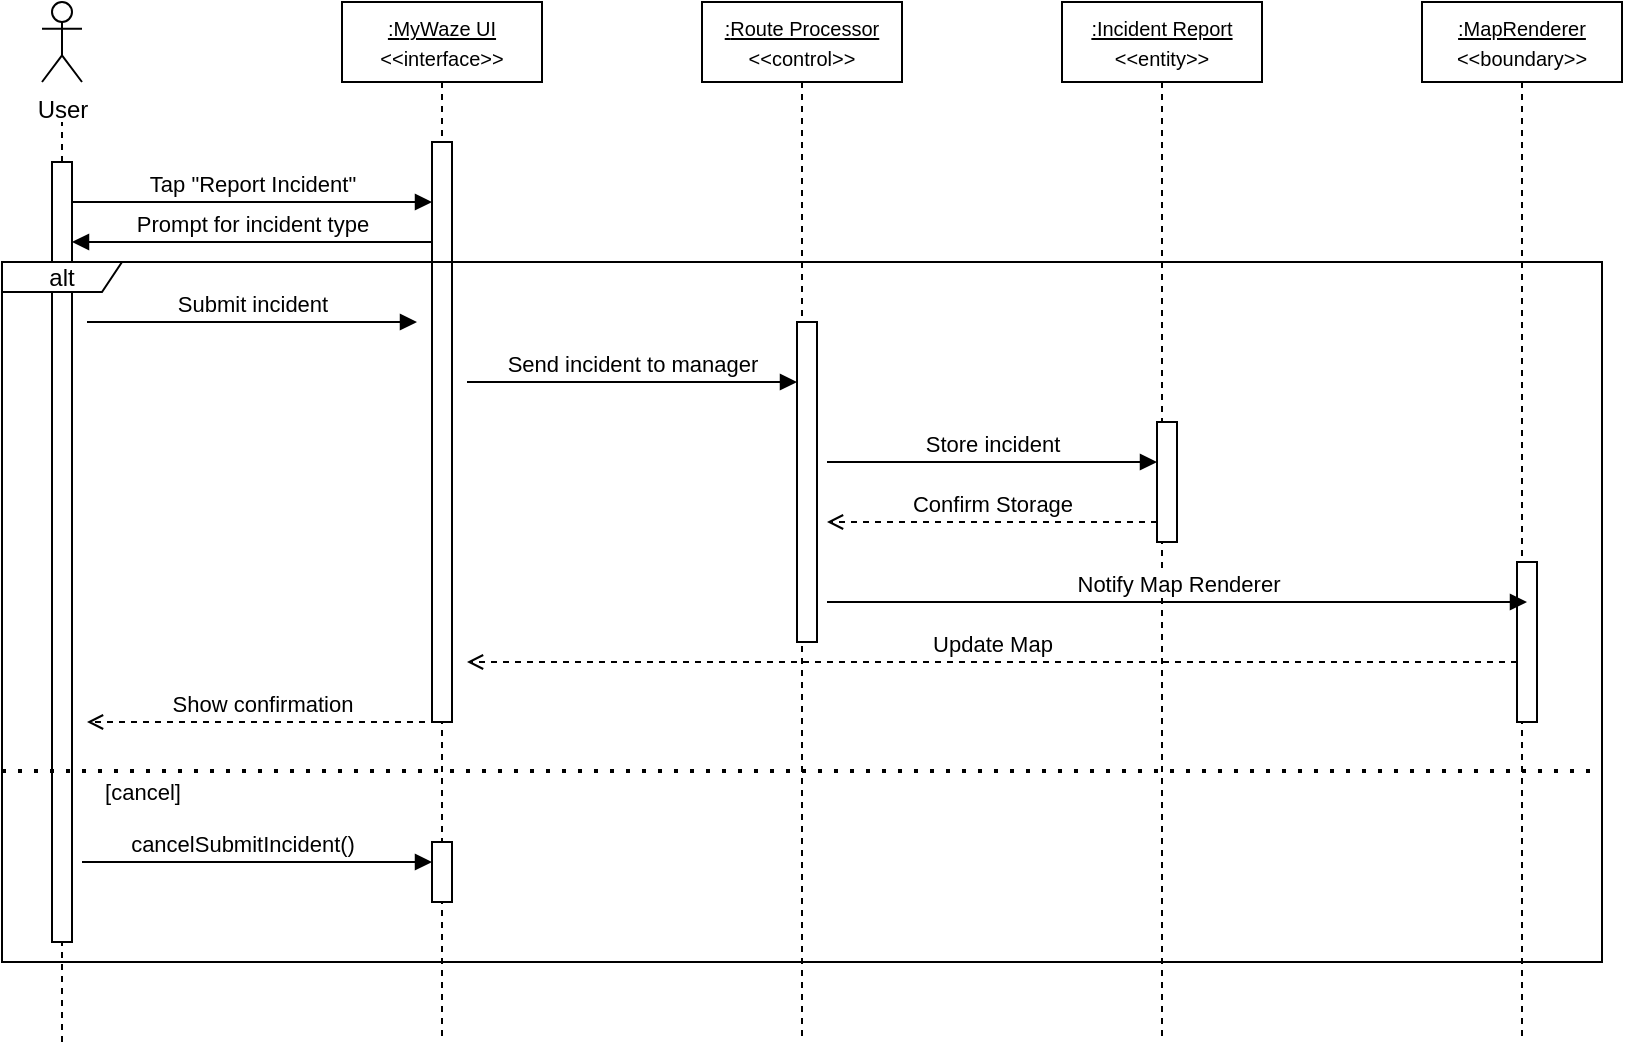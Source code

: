 <mxfile>
    <diagram name="Page-1" id="2YBvvXClWsGukQMizWep">
        <mxGraphModel dx="942" dy="403" grid="1" gridSize="10" guides="1" tooltips="1" connect="1" arrows="1" fold="1" page="1" pageScale="1" pageWidth="850" pageHeight="1100" math="0" shadow="0">
            <root>
                <mxCell id="0"/>
                <mxCell id="1" parent="0"/>
                <mxCell id="aM9ryv3xv72pqoxQDRHE-5" value="&lt;font style=&quot;font-size: 10px;&quot;&gt;&lt;u&gt;:MyWaze UI&lt;/u&gt;&lt;/font&gt;&lt;div&gt;&lt;font style=&quot;font-size: 10px;&quot;&gt;&amp;lt;&amp;lt;interface&amp;gt;&amp;gt;&lt;/font&gt;&lt;/div&gt;" style="shape=umlLifeline;perimeter=lifelinePerimeter;whiteSpace=wrap;html=1;container=0;dropTarget=0;collapsible=0;recursiveResize=0;outlineConnect=0;portConstraint=eastwest;newEdgeStyle={&quot;edgeStyle&quot;:&quot;elbowEdgeStyle&quot;,&quot;elbow&quot;:&quot;vertical&quot;,&quot;curved&quot;:0,&quot;rounded&quot;:0};" parent="1" vertex="1">
                    <mxGeometry x="220" y="40" width="100" height="520" as="geometry"/>
                </mxCell>
                <mxCell id="PAPQqsJMQdGMUSHLwfSt-8" value="" style="html=1;points=[[0,0,0,0,5],[0,1,0,0,-5],[1,0,0,0,5],[1,1,0,0,-5]];perimeter=orthogonalPerimeter;outlineConnect=0;targetShapes=umlLifeline;portConstraint=eastwest;newEdgeStyle={&quot;curved&quot;:0,&quot;rounded&quot;:0};" parent="aM9ryv3xv72pqoxQDRHE-5" vertex="1">
                    <mxGeometry x="45" y="70" width="10" height="290" as="geometry"/>
                </mxCell>
                <mxCell id="aM9ryv3xv72pqoxQDRHE-7" value="Tap &quot;Report Incident&quot;" style="html=1;verticalAlign=bottom;endArrow=block;edgeStyle=elbowEdgeStyle;elbow=vertical;curved=0;rounded=0;" parent="1" edge="1">
                    <mxGeometry relative="1" as="geometry">
                        <mxPoint x="85" y="140" as="sourcePoint"/>
                        <Array as="points">
                            <mxPoint x="180" y="140"/>
                        </Array>
                        <mxPoint x="265" y="140" as="targetPoint"/>
                    </mxGeometry>
                </mxCell>
                <mxCell id="aM9ryv3xv72pqoxQDRHE-9" value="Prompt for incident type" style="html=1;verticalAlign=bottom;endArrow=block;edgeStyle=elbowEdgeStyle;elbow=vertical;curved=0;rounded=0;" parent="1" edge="1">
                    <mxGeometry relative="1" as="geometry">
                        <mxPoint x="265" y="160" as="sourcePoint"/>
                        <Array as="points">
                            <mxPoint x="190" y="160"/>
                        </Array>
                        <mxPoint x="85" y="160" as="targetPoint"/>
                    </mxGeometry>
                </mxCell>
                <mxCell id="KaihL9I_P3rSQ9p7ENMB-1" value="&lt;font style=&quot;font-size: 10px;&quot;&gt;&lt;u&gt;:&lt;/u&gt;&lt;/font&gt;&lt;span style=&quot;font-size: 10px;&quot;&gt;&lt;u&gt;Route Processor&lt;/u&gt;&lt;/span&gt;&lt;div&gt;&lt;span style=&quot;font-size: 10px;&quot;&gt;&amp;lt;&amp;lt;control&amp;gt;&amp;gt;&lt;/span&gt;&lt;/div&gt;" style="shape=umlLifeline;perimeter=lifelinePerimeter;whiteSpace=wrap;html=1;container=0;dropTarget=0;collapsible=0;recursiveResize=0;outlineConnect=0;portConstraint=eastwest;newEdgeStyle={&quot;edgeStyle&quot;:&quot;elbowEdgeStyle&quot;,&quot;elbow&quot;:&quot;vertical&quot;,&quot;curved&quot;:0,&quot;rounded&quot;:0};" parent="1" vertex="1">
                    <mxGeometry x="400" y="40" width="100" height="520" as="geometry"/>
                </mxCell>
                <mxCell id="PAPQqsJMQdGMUSHLwfSt-7" value="" style="html=1;points=[[0,0,0,0,5],[0,1,0,0,-5],[1,0,0,0,5],[1,1,0,0,-5]];perimeter=orthogonalPerimeter;outlineConnect=0;targetShapes=umlLifeline;portConstraint=eastwest;newEdgeStyle={&quot;curved&quot;:0,&quot;rounded&quot;:0};" parent="KaihL9I_P3rSQ9p7ENMB-1" vertex="1">
                    <mxGeometry x="47.5" y="160" width="10" height="160" as="geometry"/>
                </mxCell>
                <mxCell id="KaihL9I_P3rSQ9p7ENMB-3" value="&lt;font style=&quot;font-size: 10px;&quot;&gt;&lt;u&gt;:Incident Report&lt;/u&gt;&lt;/font&gt;&lt;div&gt;&lt;span style=&quot;font-size: 10px;&quot;&gt;&amp;lt;&amp;lt;entity&amp;gt;&amp;gt;&lt;/span&gt;&lt;/div&gt;" style="shape=umlLifeline;perimeter=lifelinePerimeter;whiteSpace=wrap;html=1;container=0;dropTarget=0;collapsible=0;recursiveResize=0;outlineConnect=0;portConstraint=eastwest;newEdgeStyle={&quot;edgeStyle&quot;:&quot;elbowEdgeStyle&quot;,&quot;elbow&quot;:&quot;vertical&quot;,&quot;curved&quot;:0,&quot;rounded&quot;:0};" parent="1" vertex="1">
                    <mxGeometry x="580" y="40" width="100" height="520" as="geometry"/>
                </mxCell>
                <mxCell id="PAPQqsJMQdGMUSHLwfSt-6" value="" style="html=1;points=[[0,0,0,0,5],[0,1,0,0,-5],[1,0,0,0,5],[1,1,0,0,-5]];perimeter=orthogonalPerimeter;outlineConnect=0;targetShapes=umlLifeline;portConstraint=eastwest;newEdgeStyle={&quot;curved&quot;:0,&quot;rounded&quot;:0};" parent="KaihL9I_P3rSQ9p7ENMB-3" vertex="1">
                    <mxGeometry x="47.5" y="210" width="10" height="60" as="geometry"/>
                </mxCell>
                <mxCell id="KaihL9I_P3rSQ9p7ENMB-5" value="&lt;font style=&quot;font-size: 10px;&quot;&gt;&lt;u&gt;:MapRenderer&lt;/u&gt;&lt;/font&gt;&lt;div&gt;&lt;span style=&quot;font-size: 10px;&quot;&gt;&amp;lt;&amp;lt;boundary&amp;gt;&amp;gt;&lt;/span&gt;&lt;/div&gt;" style="shape=umlLifeline;perimeter=lifelinePerimeter;whiteSpace=wrap;html=1;container=0;dropTarget=0;collapsible=0;recursiveResize=0;outlineConnect=0;portConstraint=eastwest;newEdgeStyle={&quot;edgeStyle&quot;:&quot;elbowEdgeStyle&quot;,&quot;elbow&quot;:&quot;vertical&quot;,&quot;curved&quot;:0,&quot;rounded&quot;:0};" parent="1" vertex="1">
                    <mxGeometry x="760" y="40" width="100" height="520" as="geometry"/>
                </mxCell>
                <mxCell id="PAPQqsJMQdGMUSHLwfSt-4" value="" style="html=1;points=[[0,0,0,0,5],[0,1,0,0,-5],[1,0,0,0,5],[1,1,0,0,-5]];perimeter=orthogonalPerimeter;outlineConnect=0;targetShapes=umlLifeline;portConstraint=eastwest;newEdgeStyle={&quot;curved&quot;:0,&quot;rounded&quot;:0};" parent="KaihL9I_P3rSQ9p7ENMB-5" vertex="1">
                    <mxGeometry x="47.5" y="280" width="10" height="80" as="geometry"/>
                </mxCell>
                <mxCell id="KaihL9I_P3rSQ9p7ENMB-7" value="Submit incident" style="html=1;verticalAlign=bottom;endArrow=block;edgeStyle=elbowEdgeStyle;elbow=vertical;curved=0;rounded=0;" parent="1" edge="1">
                    <mxGeometry relative="1" as="geometry">
                        <mxPoint x="92.5" y="200.0" as="sourcePoint"/>
                        <Array as="points">
                            <mxPoint x="182.5" y="200"/>
                        </Array>
                        <mxPoint x="257.5" y="200.17" as="targetPoint"/>
                    </mxGeometry>
                </mxCell>
                <mxCell id="KaihL9I_P3rSQ9p7ENMB-8" value="Send incident to manager" style="html=1;verticalAlign=bottom;endArrow=block;edgeStyle=elbowEdgeStyle;elbow=vertical;curved=0;rounded=0;" parent="1" edge="1">
                    <mxGeometry relative="1" as="geometry">
                        <mxPoint x="282.5" y="230.0" as="sourcePoint"/>
                        <Array as="points">
                            <mxPoint x="372.5" y="230"/>
                        </Array>
                        <mxPoint x="447.5" y="230.17" as="targetPoint"/>
                    </mxGeometry>
                </mxCell>
                <mxCell id="KaihL9I_P3rSQ9p7ENMB-9" value="Store incident" style="html=1;verticalAlign=bottom;endArrow=block;edgeStyle=elbowEdgeStyle;elbow=vertical;curved=0;rounded=0;" parent="1" edge="1">
                    <mxGeometry relative="1" as="geometry">
                        <mxPoint x="462.5" y="270.0" as="sourcePoint"/>
                        <Array as="points">
                            <mxPoint x="552.5" y="270"/>
                        </Array>
                        <mxPoint x="627.5" y="270.17" as="targetPoint"/>
                    </mxGeometry>
                </mxCell>
                <mxCell id="KaihL9I_P3rSQ9p7ENMB-10" value="Confirm Storage" style="html=1;verticalAlign=bottom;endArrow=open;edgeStyle=elbowEdgeStyle;elbow=vertical;curved=0;rounded=0;dashed=1;endFill=0;" parent="1" edge="1">
                    <mxGeometry relative="1" as="geometry">
                        <mxPoint x="627.5" y="300" as="sourcePoint"/>
                        <Array as="points">
                            <mxPoint x="552.5" y="300"/>
                        </Array>
                        <mxPoint x="462.5" y="300" as="targetPoint"/>
                    </mxGeometry>
                </mxCell>
                <mxCell id="KaihL9I_P3rSQ9p7ENMB-11" value="Notify Map Renderer" style="html=1;verticalAlign=bottom;endArrow=block;edgeStyle=elbowEdgeStyle;elbow=vertical;curved=0;rounded=0;" parent="1" edge="1">
                    <mxGeometry relative="1" as="geometry">
                        <mxPoint x="462.5" y="340.0" as="sourcePoint"/>
                        <Array as="points">
                            <mxPoint x="812.5" y="340"/>
                        </Array>
                        <mxPoint x="812" y="340" as="targetPoint"/>
                    </mxGeometry>
                </mxCell>
                <mxCell id="KaihL9I_P3rSQ9p7ENMB-12" value="Update Map" style="html=1;verticalAlign=bottom;endArrow=open;edgeStyle=elbowEdgeStyle;elbow=vertical;curved=0;rounded=0;endFill=0;dashed=1;" parent="1" edge="1">
                    <mxGeometry relative="1" as="geometry">
                        <mxPoint x="807.5" y="370" as="sourcePoint"/>
                        <Array as="points">
                            <mxPoint x="732.5" y="370"/>
                        </Array>
                        <mxPoint x="282.5" y="370" as="targetPoint"/>
                    </mxGeometry>
                </mxCell>
                <mxCell id="KaihL9I_P3rSQ9p7ENMB-13" value="Show confirmation" style="html=1;verticalAlign=bottom;endArrow=open;edgeStyle=elbowEdgeStyle;elbow=vertical;curved=0;rounded=0;entryX=1.5;entryY=0.931;entryDx=0;entryDy=0;entryPerimeter=0;dashed=1;endFill=0;" parent="1" edge="1">
                    <mxGeometry relative="1" as="geometry">
                        <mxPoint x="267.5" y="400" as="sourcePoint"/>
                        <Array as="points">
                            <mxPoint x="192.5" y="400"/>
                        </Array>
                        <mxPoint x="92.5" y="399.99" as="targetPoint"/>
                    </mxGeometry>
                </mxCell>
                <mxCell id="2" value="User" style="shape=umlActor;verticalLabelPosition=bottom;verticalAlign=top;html=1;outlineConnect=0;" parent="1" vertex="1">
                    <mxGeometry x="70" y="40" width="20" height="40" as="geometry"/>
                </mxCell>
                <mxCell id="3" value="" style="endArrow=none;dashed=1;html=1;" parent="1" source="5" edge="1">
                    <mxGeometry width="50" height="50" relative="1" as="geometry">
                        <mxPoint x="80" y="440" as="sourcePoint"/>
                        <mxPoint x="80" y="100" as="targetPoint"/>
                    </mxGeometry>
                </mxCell>
                <mxCell id="6" value="" style="endArrow=none;dashed=1;html=1;" parent="1" target="5" edge="1">
                    <mxGeometry width="50" height="50" relative="1" as="geometry">
                        <mxPoint x="80" y="510" as="sourcePoint"/>
                        <mxPoint x="75" y="395" as="targetPoint"/>
                    </mxGeometry>
                </mxCell>
                <mxCell id="5" value="" style="html=1;points=[[0,0,0,0,5],[0,1,0,0,-5],[1,0,0,0,5],[1,1,0,0,-5]];perimeter=orthogonalPerimeter;outlineConnect=0;targetShapes=umlLifeline;portConstraint=eastwest;newEdgeStyle={&quot;curved&quot;:0,&quot;rounded&quot;:0};" parent="1" vertex="1">
                    <mxGeometry x="75" y="120" width="10" height="390" as="geometry"/>
                </mxCell>
                <mxCell id="7" value="alt" style="shape=umlFrame;whiteSpace=wrap;html=1;pointerEvents=0;width=60;height=15;" vertex="1" parent="1">
                    <mxGeometry x="50" y="170" width="800" height="350" as="geometry"/>
                </mxCell>
                <mxCell id="8" value="" style="endArrow=none;dashed=1;html=1;dashPattern=1 3;strokeWidth=2;rounded=0;exitX=-0.005;exitY=0.479;exitDx=0;exitDy=0;exitPerimeter=0;entryX=0.996;entryY=0.814;entryDx=0;entryDy=0;entryPerimeter=0;" edge="1" parent="1">
                    <mxGeometry width="50" height="50" relative="1" as="geometry">
                        <mxPoint x="50.0" y="424.54" as="sourcePoint"/>
                        <mxPoint x="846.8" y="424.5" as="targetPoint"/>
                    </mxGeometry>
                </mxCell>
                <mxCell id="9" value="[cancel]" style="text;html=1;align=center;verticalAlign=middle;resizable=0;points=[];autosize=1;strokeColor=none;fillColor=none;fontSize=11;" vertex="1" parent="1">
                    <mxGeometry x="90.0" y="420" width="60" height="30" as="geometry"/>
                </mxCell>
                <mxCell id="10" value="cancelSubmitIncident()" style="html=1;verticalAlign=bottom;endArrow=block;curved=0;rounded=0;" edge="1" parent="1" source="11">
                    <mxGeometry x="1" y="-100" width="80" relative="1" as="geometry">
                        <mxPoint x="75" y="470" as="sourcePoint"/>
                        <mxPoint x="270" y="470" as="targetPoint"/>
                        <mxPoint as="offset"/>
                    </mxGeometry>
                </mxCell>
                <mxCell id="12" value="" style="html=1;verticalAlign=bottom;endArrow=block;curved=0;rounded=0;" edge="1" parent="1" target="11">
                    <mxGeometry width="80" relative="1" as="geometry">
                        <mxPoint x="90" y="470" as="sourcePoint"/>
                        <mxPoint x="270" y="470" as="targetPoint"/>
                    </mxGeometry>
                </mxCell>
                <mxCell id="11" value="" style="html=1;points=[[0,0,0,0,5],[0,1,0,0,-5],[1,0,0,0,5],[1,1,0,0,-5]];perimeter=orthogonalPerimeter;outlineConnect=0;targetShapes=umlLifeline;portConstraint=eastwest;newEdgeStyle={&quot;curved&quot;:0,&quot;rounded&quot;:0};" vertex="1" parent="1">
                    <mxGeometry x="265" y="460" width="10" height="30" as="geometry"/>
                </mxCell>
                <mxCell id="13" value="" style="endArrow=none;dashed=1;html=1;" edge="1" parent="1" target="5">
                    <mxGeometry width="50" height="50" relative="1" as="geometry">
                        <mxPoint x="80" y="560" as="sourcePoint"/>
                        <mxPoint x="440" y="420" as="targetPoint"/>
                    </mxGeometry>
                </mxCell>
            </root>
        </mxGraphModel>
    </diagram>
</mxfile>